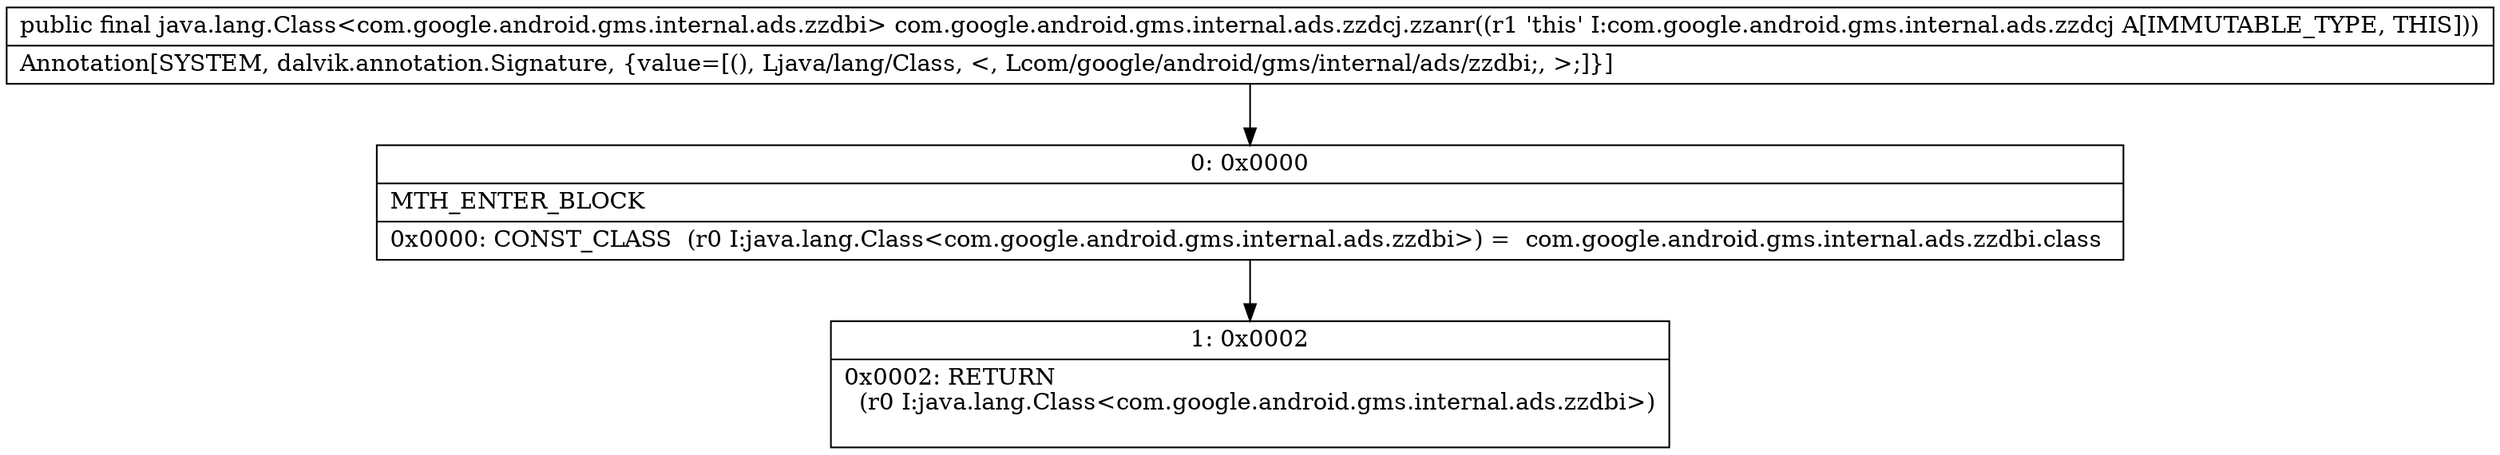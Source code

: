 digraph "CFG forcom.google.android.gms.internal.ads.zzdcj.zzanr()Ljava\/lang\/Class;" {
Node_0 [shape=record,label="{0\:\ 0x0000|MTH_ENTER_BLOCK\l|0x0000: CONST_CLASS  (r0 I:java.lang.Class\<com.google.android.gms.internal.ads.zzdbi\>) =  com.google.android.gms.internal.ads.zzdbi.class \l}"];
Node_1 [shape=record,label="{1\:\ 0x0002|0x0002: RETURN  \l  (r0 I:java.lang.Class\<com.google.android.gms.internal.ads.zzdbi\>)\l \l}"];
MethodNode[shape=record,label="{public final java.lang.Class\<com.google.android.gms.internal.ads.zzdbi\> com.google.android.gms.internal.ads.zzdcj.zzanr((r1 'this' I:com.google.android.gms.internal.ads.zzdcj A[IMMUTABLE_TYPE, THIS]))  | Annotation[SYSTEM, dalvik.annotation.Signature, \{value=[(), Ljava\/lang\/Class, \<, Lcom\/google\/android\/gms\/internal\/ads\/zzdbi;, \>;]\}]\l}"];
MethodNode -> Node_0;
Node_0 -> Node_1;
}

